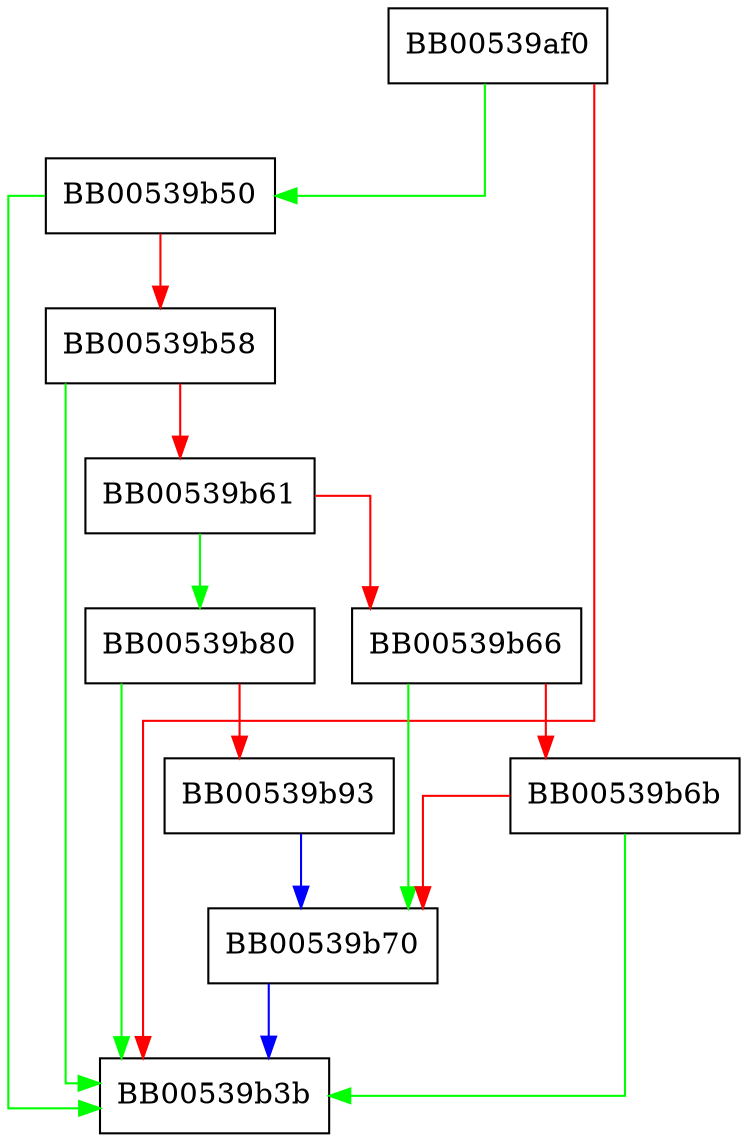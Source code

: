 digraph fd_puts {
  node [shape="box"];
  graph [splines=ortho];
  BB00539af0 -> BB00539b50 [color="green"];
  BB00539af0 -> BB00539b3b [color="red"];
  BB00539b50 -> BB00539b3b [color="green"];
  BB00539b50 -> BB00539b58 [color="red"];
  BB00539b58 -> BB00539b3b [color="green"];
  BB00539b58 -> BB00539b61 [color="red"];
  BB00539b61 -> BB00539b80 [color="green"];
  BB00539b61 -> BB00539b66 [color="red"];
  BB00539b66 -> BB00539b70 [color="green"];
  BB00539b66 -> BB00539b6b [color="red"];
  BB00539b6b -> BB00539b3b [color="green"];
  BB00539b6b -> BB00539b70 [color="red"];
  BB00539b70 -> BB00539b3b [color="blue"];
  BB00539b80 -> BB00539b3b [color="green"];
  BB00539b80 -> BB00539b93 [color="red"];
  BB00539b93 -> BB00539b70 [color="blue"];
}